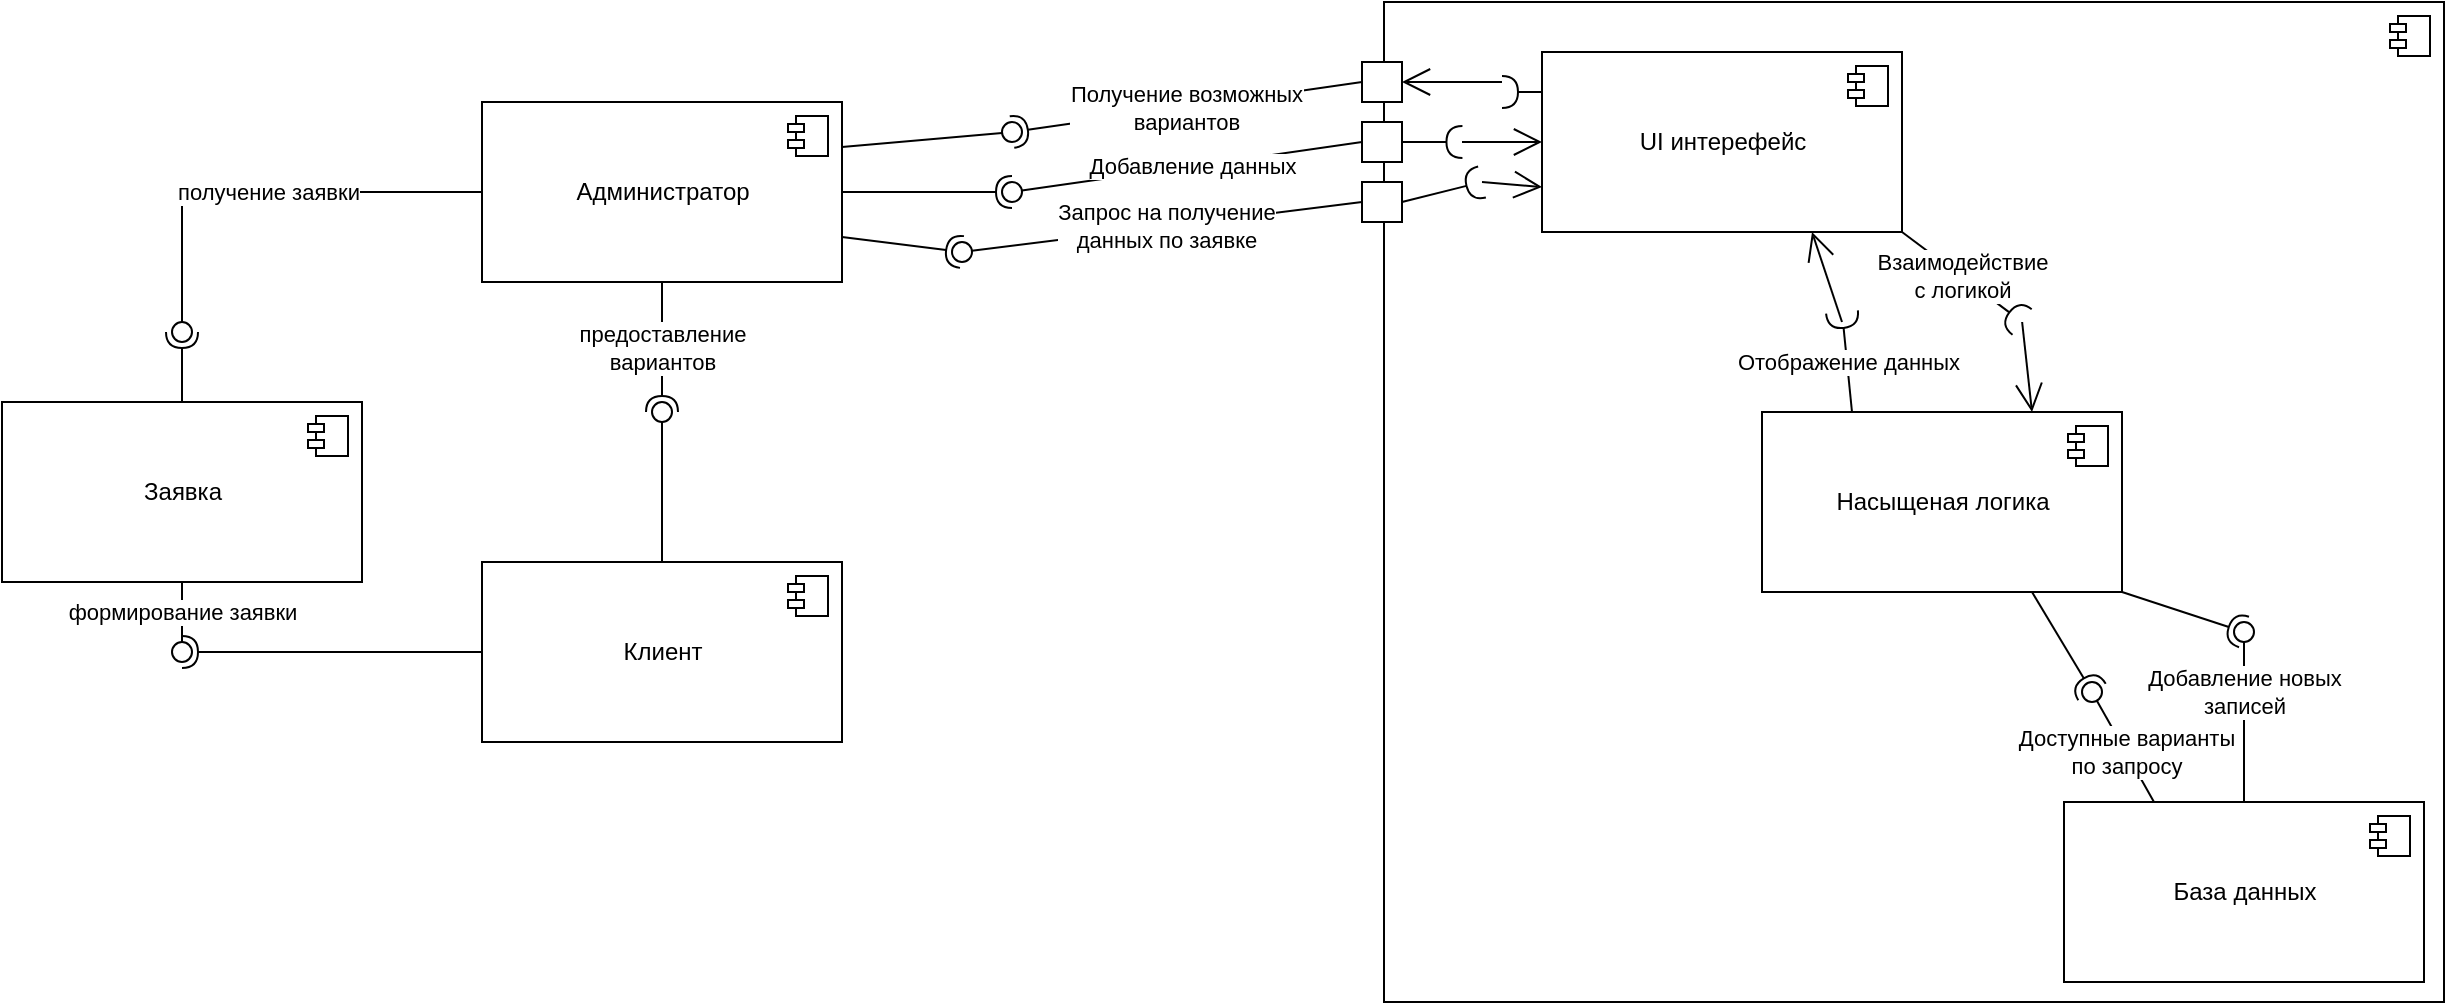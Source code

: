 <mxfile version="17.4.5" type="device"><diagram id="kjvrVZPcCxspVvS-Je92" name="Page-1"><mxGraphModel dx="1422" dy="737" grid="1" gridSize="10" guides="1" tooltips="1" connect="1" arrows="1" fold="1" page="1" pageScale="1" pageWidth="827" pageHeight="1169" math="0" shadow="0"><root><mxCell id="0"/><mxCell id="1" parent="0"/><mxCell id="EhlIw5tSh_xEsYtOYBs1-28" value="" style="html=1;dropTarget=0;" vertex="1" parent="1"><mxGeometry x="711" y="180" width="530" height="500" as="geometry"/></mxCell><mxCell id="EhlIw5tSh_xEsYtOYBs1-29" value="" style="shape=module;jettyWidth=8;jettyHeight=4;" vertex="1" parent="EhlIw5tSh_xEsYtOYBs1-28"><mxGeometry x="1" width="20" height="20" relative="1" as="geometry"><mxPoint x="-27" y="7" as="offset"/></mxGeometry></mxCell><mxCell id="EhlIw5tSh_xEsYtOYBs1-1" value="Администратор" style="html=1;dropTarget=0;" vertex="1" parent="1"><mxGeometry x="260" y="230" width="180" height="90" as="geometry"/></mxCell><mxCell id="EhlIw5tSh_xEsYtOYBs1-2" value="" style="shape=module;jettyWidth=8;jettyHeight=4;" vertex="1" parent="EhlIw5tSh_xEsYtOYBs1-1"><mxGeometry x="1" width="20" height="20" relative="1" as="geometry"><mxPoint x="-27" y="7" as="offset"/></mxGeometry></mxCell><mxCell id="EhlIw5tSh_xEsYtOYBs1-3" value="Заявка" style="html=1;dropTarget=0;" vertex="1" parent="1"><mxGeometry x="20" y="380" width="180" height="90" as="geometry"/></mxCell><mxCell id="EhlIw5tSh_xEsYtOYBs1-4" value="" style="shape=module;jettyWidth=8;jettyHeight=4;" vertex="1" parent="EhlIw5tSh_xEsYtOYBs1-3"><mxGeometry x="1" width="20" height="20" relative="1" as="geometry"><mxPoint x="-27" y="7" as="offset"/></mxGeometry></mxCell><mxCell id="EhlIw5tSh_xEsYtOYBs1-5" value="Клиент" style="html=1;dropTarget=0;" vertex="1" parent="1"><mxGeometry x="260" y="460" width="180" height="90" as="geometry"/></mxCell><mxCell id="EhlIw5tSh_xEsYtOYBs1-6" value="" style="shape=module;jettyWidth=8;jettyHeight=4;" vertex="1" parent="EhlIw5tSh_xEsYtOYBs1-5"><mxGeometry x="1" width="20" height="20" relative="1" as="geometry"><mxPoint x="-27" y="7" as="offset"/></mxGeometry></mxCell><mxCell id="EhlIw5tSh_xEsYtOYBs1-11" value="База данных" style="html=1;dropTarget=0;" vertex="1" parent="1"><mxGeometry x="1051" y="580" width="180" height="90" as="geometry"/></mxCell><mxCell id="EhlIw5tSh_xEsYtOYBs1-12" value="" style="shape=module;jettyWidth=8;jettyHeight=4;" vertex="1" parent="EhlIw5tSh_xEsYtOYBs1-11"><mxGeometry x="1" width="20" height="20" relative="1" as="geometry"><mxPoint x="-27" y="7" as="offset"/></mxGeometry></mxCell><mxCell id="EhlIw5tSh_xEsYtOYBs1-13" value="формирование заявки" style="rounded=0;orthogonalLoop=1;jettySize=auto;html=1;endArrow=none;endFill=0;sketch=0;sourcePerimeterSpacing=0;targetPerimeterSpacing=0;exitX=0.5;exitY=1;exitDx=0;exitDy=0;" edge="1" target="EhlIw5tSh_xEsYtOYBs1-15" parent="1" source="EhlIw5tSh_xEsYtOYBs1-3"><mxGeometry relative="1" as="geometry"><mxPoint x="80" y="505" as="sourcePoint"/></mxGeometry></mxCell><mxCell id="EhlIw5tSh_xEsYtOYBs1-9" value="UI интерефейс" style="html=1;dropTarget=0;" vertex="1" parent="1"><mxGeometry x="790" y="205" width="180" height="90" as="geometry"/></mxCell><mxCell id="EhlIw5tSh_xEsYtOYBs1-10" value="" style="shape=module;jettyWidth=8;jettyHeight=4;" vertex="1" parent="EhlIw5tSh_xEsYtOYBs1-9"><mxGeometry x="1" width="20" height="20" relative="1" as="geometry"><mxPoint x="-27" y="7" as="offset"/></mxGeometry></mxCell><mxCell id="EhlIw5tSh_xEsYtOYBs1-14" value="" style="rounded=0;orthogonalLoop=1;jettySize=auto;html=1;endArrow=halfCircle;endFill=0;entryX=0.5;entryY=0.5;endSize=6;strokeWidth=1;sketch=0;exitX=0;exitY=0.5;exitDx=0;exitDy=0;" edge="1" target="EhlIw5tSh_xEsYtOYBs1-15" parent="1" source="EhlIw5tSh_xEsYtOYBs1-5"><mxGeometry relative="1" as="geometry"><mxPoint x="120" y="505" as="sourcePoint"/></mxGeometry></mxCell><mxCell id="EhlIw5tSh_xEsYtOYBs1-15" value="" style="ellipse;whiteSpace=wrap;html=1;align=center;aspect=fixed;resizable=0;points=[];outlineConnect=0;sketch=0;" vertex="1" parent="1"><mxGeometry x="105" y="500" width="10" height="10" as="geometry"/></mxCell><mxCell id="EhlIw5tSh_xEsYtOYBs1-17" value="" style="rounded=0;orthogonalLoop=1;jettySize=auto;html=1;endArrow=none;endFill=0;sketch=0;targetPerimeterSpacing=0;exitX=0.5;exitY=1;exitDx=0;exitDy=0;startArrow=none;" edge="1" parent="1" source="EhlIw5tSh_xEsYtOYBs1-19"><mxGeometry relative="1" as="geometry"><mxPoint x="115" y="345" as="sourcePoint"/><mxPoint x="110" y="350" as="targetPoint"/></mxGeometry></mxCell><mxCell id="EhlIw5tSh_xEsYtOYBs1-18" value="" style="rounded=0;orthogonalLoop=1;jettySize=auto;html=1;endArrow=halfCircle;endFill=0;entryX=0.5;entryY=0.5;endSize=6;strokeWidth=1;sketch=0;exitX=0.5;exitY=0;exitDx=0;exitDy=0;" edge="1" target="EhlIw5tSh_xEsYtOYBs1-19" parent="1" source="EhlIw5tSh_xEsYtOYBs1-3"><mxGeometry relative="1" as="geometry"><mxPoint x="155" y="345" as="sourcePoint"/></mxGeometry></mxCell><mxCell id="EhlIw5tSh_xEsYtOYBs1-19" value="" style="ellipse;whiteSpace=wrap;html=1;align=center;aspect=fixed;resizable=0;points=[];outlineConnect=0;sketch=0;" vertex="1" parent="1"><mxGeometry x="105" y="340" width="10" height="10" as="geometry"/></mxCell><mxCell id="EhlIw5tSh_xEsYtOYBs1-20" value="получение заявки" style="rounded=0;orthogonalLoop=1;jettySize=auto;html=1;endArrow=none;endFill=0;sketch=0;sourcePerimeterSpacing=0;exitX=0;exitY=0.5;exitDx=0;exitDy=0;edgeStyle=orthogonalEdgeStyle;" edge="1" parent="1" source="EhlIw5tSh_xEsYtOYBs1-1" target="EhlIw5tSh_xEsYtOYBs1-19"><mxGeometry relative="1" as="geometry"><mxPoint x="110" y="320" as="sourcePoint"/><mxPoint x="110" y="350" as="targetPoint"/></mxGeometry></mxCell><mxCell id="EhlIw5tSh_xEsYtOYBs1-21" value="" style="rounded=0;orthogonalLoop=1;jettySize=auto;html=1;endArrow=none;endFill=0;sketch=0;targetPerimeterSpacing=0;startArrow=none;" edge="1" parent="1" source="EhlIw5tSh_xEsYtOYBs1-23"><mxGeometry relative="1" as="geometry"><mxPoint x="510" y="275" as="sourcePoint"/><mxPoint x="520" y="275" as="targetPoint"/></mxGeometry></mxCell><mxCell id="EhlIw5tSh_xEsYtOYBs1-22" value="" style="rounded=0;orthogonalLoop=1;jettySize=auto;html=1;endArrow=halfCircle;endFill=0;entryX=0.5;entryY=0.5;endSize=6;strokeWidth=1;sketch=0;exitX=1;exitY=0.5;exitDx=0;exitDy=0;" edge="1" target="EhlIw5tSh_xEsYtOYBs1-23" parent="1" source="EhlIw5tSh_xEsYtOYBs1-1"><mxGeometry relative="1" as="geometry"><mxPoint x="520" y="200" as="sourcePoint"/></mxGeometry></mxCell><mxCell id="EhlIw5tSh_xEsYtOYBs1-23" value="" style="ellipse;whiteSpace=wrap;html=1;align=center;aspect=fixed;resizable=0;points=[];outlineConnect=0;sketch=0;" vertex="1" parent="1"><mxGeometry x="520" y="270" width="10" height="10" as="geometry"/></mxCell><mxCell id="EhlIw5tSh_xEsYtOYBs1-24" value="Добавление данных" style="rounded=0;orthogonalLoop=1;jettySize=auto;html=1;endArrow=none;endFill=0;sketch=0;sourcePerimeterSpacing=0;exitX=0;exitY=0.5;exitDx=0;exitDy=0;" edge="1" parent="1" source="EhlIw5tSh_xEsYtOYBs1-39" target="EhlIw5tSh_xEsYtOYBs1-23"><mxGeometry relative="1" as="geometry"><mxPoint x="440" y="275" as="sourcePoint"/><mxPoint x="520" y="275" as="targetPoint"/></mxGeometry></mxCell><mxCell id="EhlIw5tSh_xEsYtOYBs1-25" value="" style="rounded=0;orthogonalLoop=1;jettySize=auto;html=1;endArrow=none;endFill=0;sketch=0;sourcePerimeterSpacing=0;targetPerimeterSpacing=0;exitX=0.5;exitY=0;exitDx=0;exitDy=0;" edge="1" target="EhlIw5tSh_xEsYtOYBs1-27" parent="1" source="EhlIw5tSh_xEsYtOYBs1-5"><mxGeometry relative="1" as="geometry"><mxPoint x="450" y="440" as="sourcePoint"/></mxGeometry></mxCell><mxCell id="EhlIw5tSh_xEsYtOYBs1-26" value="предоставление&lt;br&gt;вариантов" style="rounded=0;orthogonalLoop=1;jettySize=auto;html=1;endArrow=halfCircle;endFill=0;entryX=0.5;entryY=0.5;endSize=6;strokeWidth=1;sketch=0;exitX=0.5;exitY=1;exitDx=0;exitDy=0;" edge="1" target="EhlIw5tSh_xEsYtOYBs1-27" parent="1" source="EhlIw5tSh_xEsYtOYBs1-1"><mxGeometry relative="1" as="geometry"><mxPoint x="360" y="375" as="sourcePoint"/></mxGeometry></mxCell><mxCell id="EhlIw5tSh_xEsYtOYBs1-27" value="" style="ellipse;whiteSpace=wrap;html=1;align=center;aspect=fixed;resizable=0;points=[];outlineConnect=0;sketch=0;" vertex="1" parent="1"><mxGeometry x="345" y="380" width="10" height="10" as="geometry"/></mxCell><mxCell id="EhlIw5tSh_xEsYtOYBs1-30" value="Насыщеная логика" style="html=1;dropTarget=0;" vertex="1" parent="1"><mxGeometry x="900" y="385" width="180" height="90" as="geometry"/></mxCell><mxCell id="EhlIw5tSh_xEsYtOYBs1-31" value="" style="shape=module;jettyWidth=8;jettyHeight=4;" vertex="1" parent="EhlIw5tSh_xEsYtOYBs1-30"><mxGeometry x="1" width="20" height="20" relative="1" as="geometry"><mxPoint x="-27" y="7" as="offset"/></mxGeometry></mxCell><mxCell id="EhlIw5tSh_xEsYtOYBs1-32" value="" style="rounded=0;whiteSpace=wrap;html=1;" vertex="1" parent="1"><mxGeometry x="700" y="210" width="20" height="20" as="geometry"/></mxCell><mxCell id="EhlIw5tSh_xEsYtOYBs1-33" value="Запрос на получение&lt;br&gt;данных по заявке" style="rounded=0;orthogonalLoop=1;jettySize=auto;html=1;endArrow=none;endFill=0;sketch=0;sourcePerimeterSpacing=0;targetPerimeterSpacing=0;exitX=0;exitY=0.5;exitDx=0;exitDy=0;" edge="1" target="EhlIw5tSh_xEsYtOYBs1-35" parent="1" source="EhlIw5tSh_xEsYtOYBs1-40"><mxGeometry relative="1" as="geometry"><mxPoint x="480" y="305" as="sourcePoint"/></mxGeometry></mxCell><mxCell id="EhlIw5tSh_xEsYtOYBs1-34" value="" style="rounded=0;orthogonalLoop=1;jettySize=auto;html=1;endArrow=halfCircle;endFill=0;entryX=0.5;entryY=0.5;endSize=6;strokeWidth=1;sketch=0;exitX=1;exitY=0.75;exitDx=0;exitDy=0;" edge="1" target="EhlIw5tSh_xEsYtOYBs1-35" parent="1" source="EhlIw5tSh_xEsYtOYBs1-1"><mxGeometry relative="1" as="geometry"><mxPoint x="470" y="350" as="sourcePoint"/></mxGeometry></mxCell><mxCell id="EhlIw5tSh_xEsYtOYBs1-35" value="" style="ellipse;whiteSpace=wrap;html=1;align=center;aspect=fixed;resizable=0;points=[];outlineConnect=0;sketch=0;" vertex="1" parent="1"><mxGeometry x="495" y="300" width="10" height="10" as="geometry"/></mxCell><mxCell id="EhlIw5tSh_xEsYtOYBs1-36" value="" style="rounded=0;orthogonalLoop=1;jettySize=auto;html=1;endArrow=none;endFill=0;sketch=0;sourcePerimeterSpacing=0;targetPerimeterSpacing=0;exitX=1;exitY=0.25;exitDx=0;exitDy=0;" edge="1" target="EhlIw5tSh_xEsYtOYBs1-38" parent="1" source="EhlIw5tSh_xEsYtOYBs1-1"><mxGeometry relative="1" as="geometry"><mxPoint x="505" y="245" as="sourcePoint"/></mxGeometry></mxCell><mxCell id="EhlIw5tSh_xEsYtOYBs1-37" value="Получение возможных &lt;br&gt;вариантов" style="rounded=0;orthogonalLoop=1;jettySize=auto;html=1;endArrow=halfCircle;endFill=0;entryX=0.5;entryY=0.5;endSize=6;strokeWidth=1;sketch=0;exitX=0;exitY=0.5;exitDx=0;exitDy=0;" edge="1" target="EhlIw5tSh_xEsYtOYBs1-38" parent="1" source="EhlIw5tSh_xEsYtOYBs1-32"><mxGeometry relative="1" as="geometry"><mxPoint x="545" y="245" as="sourcePoint"/></mxGeometry></mxCell><mxCell id="EhlIw5tSh_xEsYtOYBs1-38" value="" style="ellipse;whiteSpace=wrap;html=1;align=center;aspect=fixed;resizable=0;points=[];outlineConnect=0;sketch=0;" vertex="1" parent="1"><mxGeometry x="520" y="240" width="10" height="10" as="geometry"/></mxCell><mxCell id="EhlIw5tSh_xEsYtOYBs1-39" value="" style="rounded=0;whiteSpace=wrap;html=1;" vertex="1" parent="1"><mxGeometry x="700" y="240" width="20" height="20" as="geometry"/></mxCell><mxCell id="EhlIw5tSh_xEsYtOYBs1-40" value="" style="rounded=0;whiteSpace=wrap;html=1;" vertex="1" parent="1"><mxGeometry x="700" y="270" width="20" height="20" as="geometry"/></mxCell><mxCell id="EhlIw5tSh_xEsYtOYBs1-41" value="Доступные варианты&lt;br&gt;по запросу" style="rounded=0;orthogonalLoop=1;jettySize=auto;html=1;endArrow=none;endFill=0;sketch=0;sourcePerimeterSpacing=0;targetPerimeterSpacing=0;exitX=0.25;exitY=0;exitDx=0;exitDy=0;" edge="1" target="EhlIw5tSh_xEsYtOYBs1-43" parent="1" source="EhlIw5tSh_xEsYtOYBs1-11"><mxGeometry relative="1" as="geometry"><mxPoint x="970" y="535" as="sourcePoint"/></mxGeometry></mxCell><mxCell id="EhlIw5tSh_xEsYtOYBs1-42" value="" style="rounded=0;orthogonalLoop=1;jettySize=auto;html=1;endArrow=halfCircle;endFill=0;entryX=0.5;entryY=0.5;endSize=6;strokeWidth=1;sketch=0;exitX=0.75;exitY=1;exitDx=0;exitDy=0;" edge="1" target="EhlIw5tSh_xEsYtOYBs1-43" parent="1" source="EhlIw5tSh_xEsYtOYBs1-30"><mxGeometry relative="1" as="geometry"><mxPoint x="1010" y="535" as="sourcePoint"/></mxGeometry></mxCell><mxCell id="EhlIw5tSh_xEsYtOYBs1-43" value="" style="ellipse;whiteSpace=wrap;html=1;align=center;aspect=fixed;resizable=0;points=[];outlineConnect=0;sketch=0;" vertex="1" parent="1"><mxGeometry x="1060" y="520" width="10" height="10" as="geometry"/></mxCell><mxCell id="EhlIw5tSh_xEsYtOYBs1-44" value="" style="rounded=0;orthogonalLoop=1;jettySize=auto;html=1;endArrow=none;endFill=0;sketch=0;sourcePerimeterSpacing=0;targetPerimeterSpacing=0;exitX=0.5;exitY=0;exitDx=0;exitDy=0;" edge="1" target="EhlIw5tSh_xEsYtOYBs1-46" parent="1" source="EhlIw5tSh_xEsYtOYBs1-11"><mxGeometry relative="1" as="geometry"><mxPoint x="1121" y="495" as="sourcePoint"/></mxGeometry></mxCell><mxCell id="EhlIw5tSh_xEsYtOYBs1-47" value="Добавление новых &lt;br&gt;записей" style="edgeLabel;html=1;align=center;verticalAlign=middle;resizable=0;points=[];" vertex="1" connectable="0" parent="EhlIw5tSh_xEsYtOYBs1-44"><mxGeometry x="0.375" relative="1" as="geometry"><mxPoint as="offset"/></mxGeometry></mxCell><mxCell id="EhlIw5tSh_xEsYtOYBs1-45" value="" style="rounded=0;orthogonalLoop=1;jettySize=auto;html=1;endArrow=halfCircle;endFill=0;entryX=0.5;entryY=0.5;endSize=6;strokeWidth=1;sketch=0;exitX=1;exitY=1;exitDx=0;exitDy=0;" edge="1" target="EhlIw5tSh_xEsYtOYBs1-46" parent="1" source="EhlIw5tSh_xEsYtOYBs1-30"><mxGeometry relative="1" as="geometry"><mxPoint x="1161" y="495" as="sourcePoint"/></mxGeometry></mxCell><mxCell id="EhlIw5tSh_xEsYtOYBs1-46" value="" style="ellipse;whiteSpace=wrap;html=1;align=center;aspect=fixed;resizable=0;points=[];outlineConnect=0;sketch=0;" vertex="1" parent="1"><mxGeometry x="1136" y="490" width="10" height="10" as="geometry"/></mxCell><mxCell id="EhlIw5tSh_xEsYtOYBs1-49" value="Отображение данных" style="rounded=0;orthogonalLoop=1;jettySize=auto;html=1;endArrow=halfCircle;endFill=0;entryX=0.5;entryY=0.5;endSize=6;strokeWidth=1;sketch=0;exitX=0.25;exitY=0;exitDx=0;exitDy=0;" edge="1" parent="1" source="EhlIw5tSh_xEsYtOYBs1-30"><mxGeometry relative="1" as="geometry"><mxPoint x="960" y="335" as="sourcePoint"/><mxPoint x="940" y="335" as="targetPoint"/></mxGeometry></mxCell><mxCell id="EhlIw5tSh_xEsYtOYBs1-51" value="" style="endArrow=open;endFill=1;endSize=12;html=1;rounded=0;entryX=0.75;entryY=1;entryDx=0;entryDy=0;" edge="1" parent="1" target="EhlIw5tSh_xEsYtOYBs1-9"><mxGeometry width="160" relative="1" as="geometry"><mxPoint x="940" y="340" as="sourcePoint"/><mxPoint x="1100" y="90" as="targetPoint"/></mxGeometry></mxCell><mxCell id="EhlIw5tSh_xEsYtOYBs1-53" value="" style="rounded=0;orthogonalLoop=1;jettySize=auto;html=1;endArrow=halfCircle;endFill=0;entryX=0.5;entryY=0.5;endSize=6;strokeWidth=1;sketch=0;" edge="1" parent="1"><mxGeometry relative="1" as="geometry"><mxPoint x="790" y="225" as="sourcePoint"/><mxPoint x="770" y="225" as="targetPoint"/></mxGeometry></mxCell><mxCell id="EhlIw5tSh_xEsYtOYBs1-56" value="" style="rounded=0;orthogonalLoop=1;jettySize=auto;html=1;endArrow=halfCircle;endFill=0;endSize=6;strokeWidth=1;sketch=0;exitX=1;exitY=0.5;exitDx=0;exitDy=0;entryX=0.074;entryY=0.14;entryDx=0;entryDy=0;entryPerimeter=0;" edge="1" target="EhlIw5tSh_xEsYtOYBs1-28" parent="1" source="EhlIw5tSh_xEsYtOYBs1-39"><mxGeometry relative="1" as="geometry"><mxPoint x="760" y="115" as="sourcePoint"/><mxPoint x="820" y="140" as="targetPoint"/></mxGeometry></mxCell><mxCell id="EhlIw5tSh_xEsYtOYBs1-61" value="" style="rounded=0;orthogonalLoop=1;jettySize=auto;html=1;endArrow=halfCircle;endFill=0;endSize=6;strokeWidth=1;sketch=0;exitX=1;exitY=0.5;exitDx=0;exitDy=0;" edge="1" parent="1" source="EhlIw5tSh_xEsYtOYBs1-40"><mxGeometry relative="1" as="geometry"><mxPoint x="730" y="260" as="sourcePoint"/><mxPoint x="760" y="270" as="targetPoint"/></mxGeometry></mxCell><mxCell id="EhlIw5tSh_xEsYtOYBs1-62" value="" style="endArrow=open;endFill=1;endSize=12;html=1;rounded=0;" edge="1" parent="1"><mxGeometry width="160" relative="1" as="geometry"><mxPoint x="750" y="250" as="sourcePoint"/><mxPoint x="790" y="250" as="targetPoint"/></mxGeometry></mxCell><mxCell id="EhlIw5tSh_xEsYtOYBs1-63" value="" style="endArrow=open;endFill=1;endSize=12;html=1;rounded=0;entryX=0;entryY=0.75;entryDx=0;entryDy=0;" edge="1" parent="1" target="EhlIw5tSh_xEsYtOYBs1-9"><mxGeometry width="160" relative="1" as="geometry"><mxPoint x="760" y="270" as="sourcePoint"/><mxPoint x="800" y="260" as="targetPoint"/></mxGeometry></mxCell><mxCell id="EhlIw5tSh_xEsYtOYBs1-64" value="" style="endArrow=open;endFill=1;endSize=12;html=1;rounded=0;entryX=1;entryY=0.5;entryDx=0;entryDy=0;" edge="1" parent="1" target="EhlIw5tSh_xEsYtOYBs1-32"><mxGeometry width="160" relative="1" as="geometry"><mxPoint x="770" y="220" as="sourcePoint"/><mxPoint x="810" y="270" as="targetPoint"/></mxGeometry></mxCell><mxCell id="EhlIw5tSh_xEsYtOYBs1-66" value="Взаимодействие &lt;br&gt;с логикой" style="rounded=0;orthogonalLoop=1;jettySize=auto;html=1;endArrow=halfCircle;endFill=0;endSize=6;strokeWidth=1;sketch=0;exitX=1;exitY=1;exitDx=0;exitDy=0;entryX=0.602;entryY=0.32;entryDx=0;entryDy=0;entryPerimeter=0;" edge="1" target="EhlIw5tSh_xEsYtOYBs1-28" parent="1" source="EhlIw5tSh_xEsYtOYBs1-9"><mxGeometry relative="1" as="geometry"><mxPoint x="880" y="115" as="sourcePoint"/><mxPoint x="1040" y="370" as="targetPoint"/></mxGeometry></mxCell><mxCell id="EhlIw5tSh_xEsYtOYBs1-68" value="" style="endArrow=open;endFill=1;endSize=12;html=1;rounded=0;entryX=0.75;entryY=0;entryDx=0;entryDy=0;exitX=0.602;exitY=0.32;exitDx=0;exitDy=0;exitPerimeter=0;" edge="1" parent="1" source="EhlIw5tSh_xEsYtOYBs1-28" target="EhlIw5tSh_xEsYtOYBs1-30"><mxGeometry width="160" relative="1" as="geometry"><mxPoint x="1030" y="370" as="sourcePoint"/><mxPoint x="1190" y="370" as="targetPoint"/></mxGeometry></mxCell></root></mxGraphModel></diagram></mxfile>